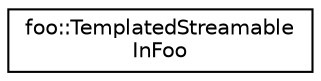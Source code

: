 digraph "Иерархия классов. Графический вид."
{
 // LATEX_PDF_SIZE
  edge [fontname="Helvetica",fontsize="10",labelfontname="Helvetica",labelfontsize="10"];
  node [fontname="Helvetica",fontsize="10",shape=record];
  rankdir="LR";
  Node0 [label="foo::TemplatedStreamable\lInFoo",height=0.2,width=0.4,color="black", fillcolor="white", style="filled",URL="$structfoo_1_1TemplatedStreamableInFoo.html",tooltip=" "];
}

